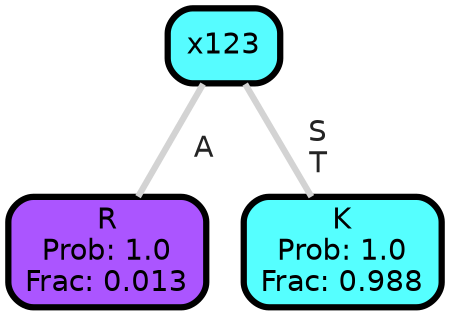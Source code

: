 graph Tree {
node [shape=box, style="filled, rounded",color="black",penwidth="3",fontcolor="black",                 fontname=helvetica] ;
graph [ranksep="0 equally", splines=straight,                 bgcolor=transparent, dpi=200] ;
edge [fontname=helvetica, fontweight=bold,fontcolor=grey14,color=lightgray] ;
0 [label="R
Prob: 1.0
Frac: 0.013", fillcolor="#ab55ff"] ;
1 [label="x123", fillcolor="#56fcff"] ;
2 [label="K
Prob: 1.0
Frac: 0.988", fillcolor="#55ffff"] ;
1 -- 0 [label=" A",penwidth=3] ;
1 -- 2 [label=" S\n T",penwidth=3] ;
{rank = same;}}